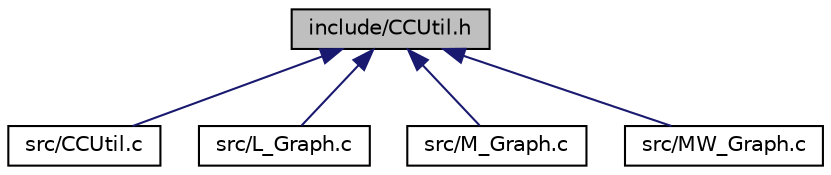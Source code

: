 digraph "include/CCUtil.h"
{
 // LATEX_PDF_SIZE
  edge [fontname="Helvetica",fontsize="10",labelfontname="Helvetica",labelfontsize="10"];
  node [fontname="Helvetica",fontsize="10",shape=record];
  Node1 [label="include/CCUtil.h",height=0.2,width=0.4,color="black", fillcolor="grey75", style="filled", fontcolor="black",tooltip=" "];
  Node1 -> Node2 [dir="back",color="midnightblue",fontsize="10",style="solid",fontname="Helvetica"];
  Node2 [label="src/CCUtil.c",height=0.2,width=0.4,color="black", fillcolor="white", style="filled",URL="$CCUtil_8c.html",tooltip=" "];
  Node1 -> Node3 [dir="back",color="midnightblue",fontsize="10",style="solid",fontname="Helvetica"];
  Node3 [label="src/L_Graph.c",height=0.2,width=0.4,color="black", fillcolor="white", style="filled",URL="$L__Graph_8c.html",tooltip=" "];
  Node1 -> Node4 [dir="back",color="midnightblue",fontsize="10",style="solid",fontname="Helvetica"];
  Node4 [label="src/M_Graph.c",height=0.2,width=0.4,color="black", fillcolor="white", style="filled",URL="$M__Graph_8c.html",tooltip=" "];
  Node1 -> Node5 [dir="back",color="midnightblue",fontsize="10",style="solid",fontname="Helvetica"];
  Node5 [label="src/MW_Graph.c",height=0.2,width=0.4,color="black", fillcolor="white", style="filled",URL="$MW__Graph_8c.html",tooltip=" "];
}
